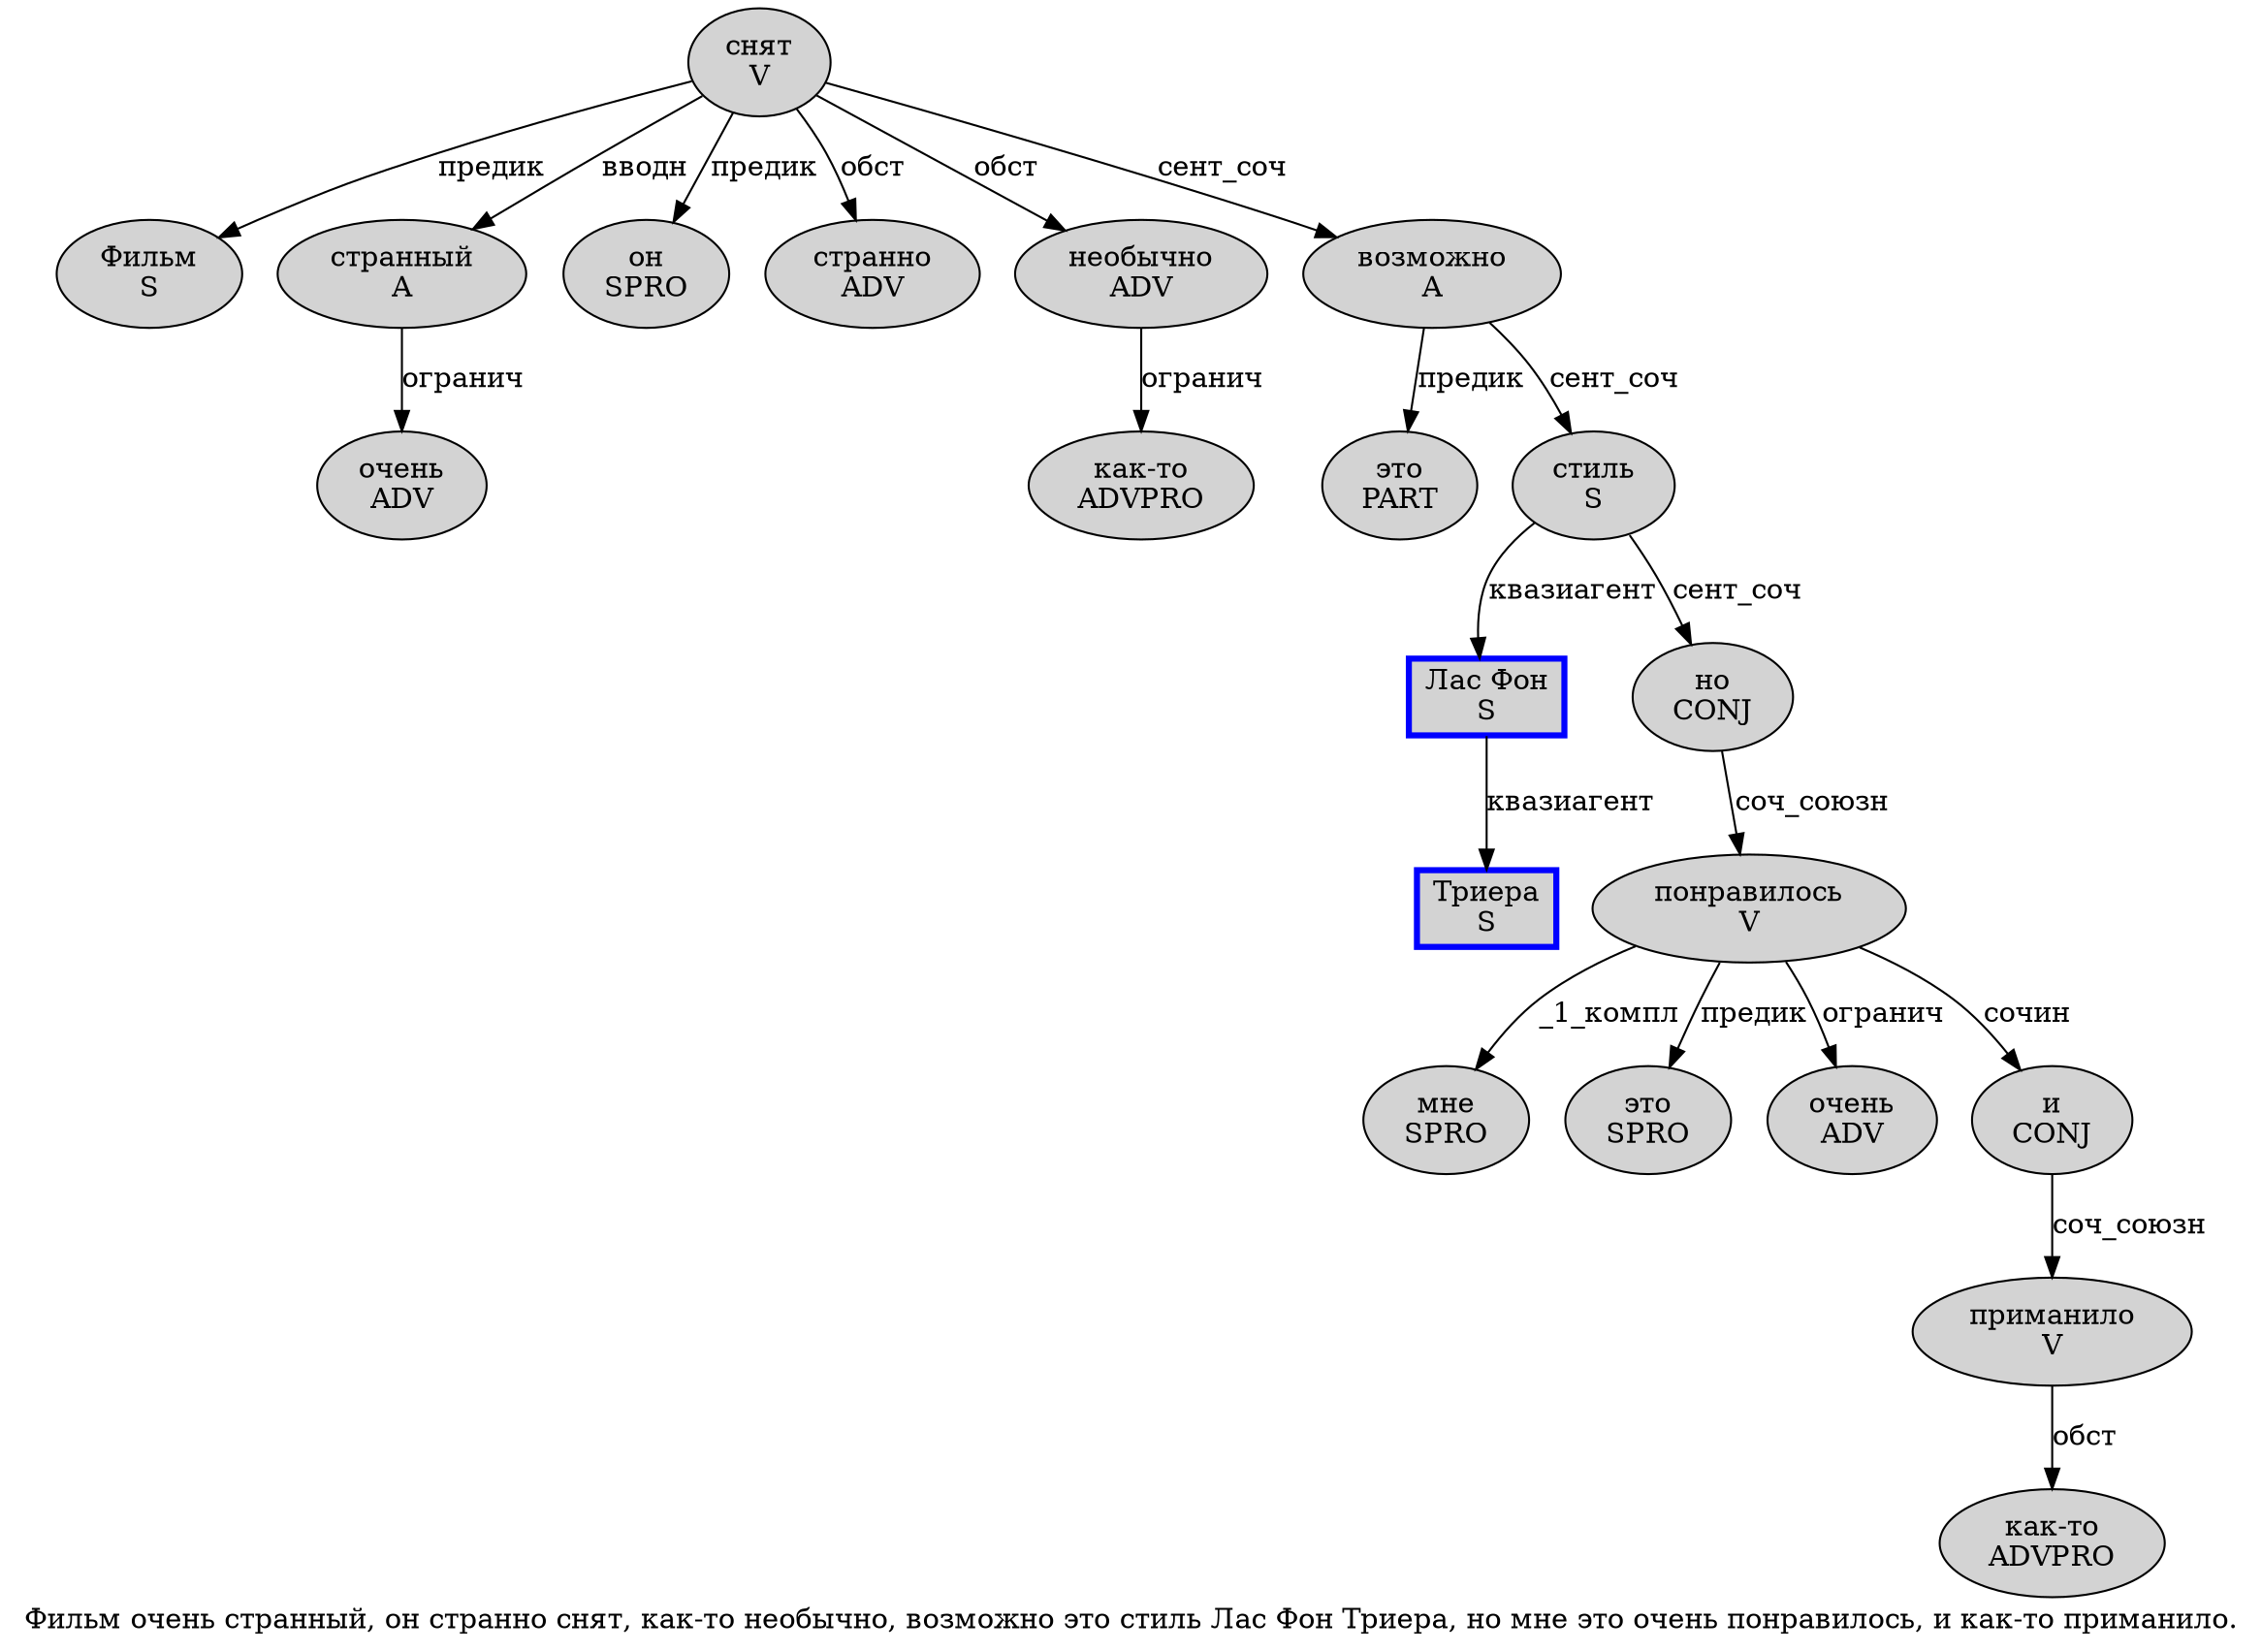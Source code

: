 digraph SENTENCE_1342 {
	graph [label="Фильм очень странный, он странно снят, как-то необычно, возможно это стиль Лас Фон Триера, но мне это очень понравилось, и как-то приманило."]
	node [style=filled]
		0 [label="Фильм
S" color="" fillcolor=lightgray penwidth=1 shape=ellipse]
		1 [label="очень
ADV" color="" fillcolor=lightgray penwidth=1 shape=ellipse]
		2 [label="странный
A" color="" fillcolor=lightgray penwidth=1 shape=ellipse]
		4 [label="он
SPRO" color="" fillcolor=lightgray penwidth=1 shape=ellipse]
		5 [label="странно
ADV" color="" fillcolor=lightgray penwidth=1 shape=ellipse]
		6 [label="снят
V" color="" fillcolor=lightgray penwidth=1 shape=ellipse]
		8 [label="как-то
ADVPRO" color="" fillcolor=lightgray penwidth=1 shape=ellipse]
		9 [label="необычно
ADV" color="" fillcolor=lightgray penwidth=1 shape=ellipse]
		11 [label="возможно
A" color="" fillcolor=lightgray penwidth=1 shape=ellipse]
		12 [label="это
PART" color="" fillcolor=lightgray penwidth=1 shape=ellipse]
		13 [label="стиль
S" color="" fillcolor=lightgray penwidth=1 shape=ellipse]
		14 [label="Лас Фон
S" color=blue fillcolor=lightgray penwidth=3 shape=box]
		15 [label="Триера
S" color=blue fillcolor=lightgray penwidth=3 shape=box]
		17 [label="но
CONJ" color="" fillcolor=lightgray penwidth=1 shape=ellipse]
		18 [label="мне
SPRO" color="" fillcolor=lightgray penwidth=1 shape=ellipse]
		19 [label="это
SPRO" color="" fillcolor=lightgray penwidth=1 shape=ellipse]
		20 [label="очень
ADV" color="" fillcolor=lightgray penwidth=1 shape=ellipse]
		21 [label="понравилось
V" color="" fillcolor=lightgray penwidth=1 shape=ellipse]
		23 [label="и
CONJ" color="" fillcolor=lightgray penwidth=1 shape=ellipse]
		24 [label="как-то
ADVPRO" color="" fillcolor=lightgray penwidth=1 shape=ellipse]
		25 [label="приманило
V" color="" fillcolor=lightgray penwidth=1 shape=ellipse]
			11 -> 12 [label="предик"]
			11 -> 13 [label="сент_соч"]
			23 -> 25 [label="соч_союзн"]
			6 -> 0 [label="предик"]
			6 -> 2 [label="вводн"]
			6 -> 4 [label="предик"]
			6 -> 5 [label="обст"]
			6 -> 9 [label="обст"]
			6 -> 11 [label="сент_соч"]
			13 -> 14 [label="квазиагент"]
			13 -> 17 [label="сент_соч"]
			25 -> 24 [label="обст"]
			17 -> 21 [label="соч_союзн"]
			21 -> 18 [label="_1_компл"]
			21 -> 19 [label="предик"]
			21 -> 20 [label="огранич"]
			21 -> 23 [label="сочин"]
			14 -> 15 [label="квазиагент"]
			2 -> 1 [label="огранич"]
			9 -> 8 [label="огранич"]
}